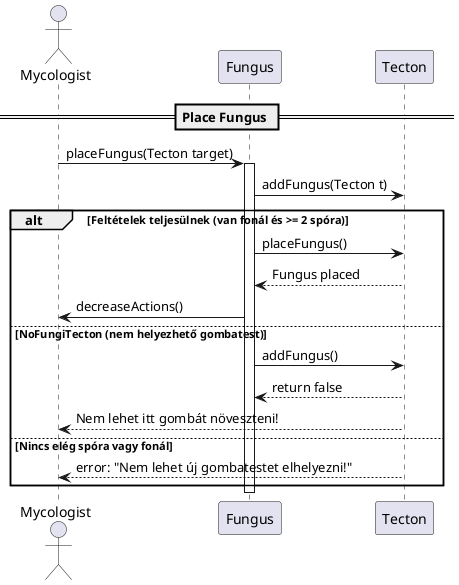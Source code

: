 @startuml

== Place Fungus ==

actor Mycologist
participant Fungus
participant Tecton

Mycologist -> Fungus: placeFungus(Tecton target)
activate Fungus

Fungus -> Tecton: addFungus(Tecton t)

alt Feltételek teljesülnek (van fonál és >= 2 spóra)
    Fungus -> Tecton: placeFungus()
    Tecton --> Fungus: Fungus placed
    Fungus -> Mycologist: decreaseActions()
else NoFungiTecton (nem helyezhető gombatest)
    Fungus -> Tecton: addFungus()
    Tecton --> Fungus: return false
    Tecton --> Mycologist: Nem lehet itt gombát növeszteni!
else Nincs elég spóra vagy fonál
    Tecton --> Mycologist: error: "Nem lehet új gombatestet elhelyezni!"
end

deactivate Fungus

@enduml
